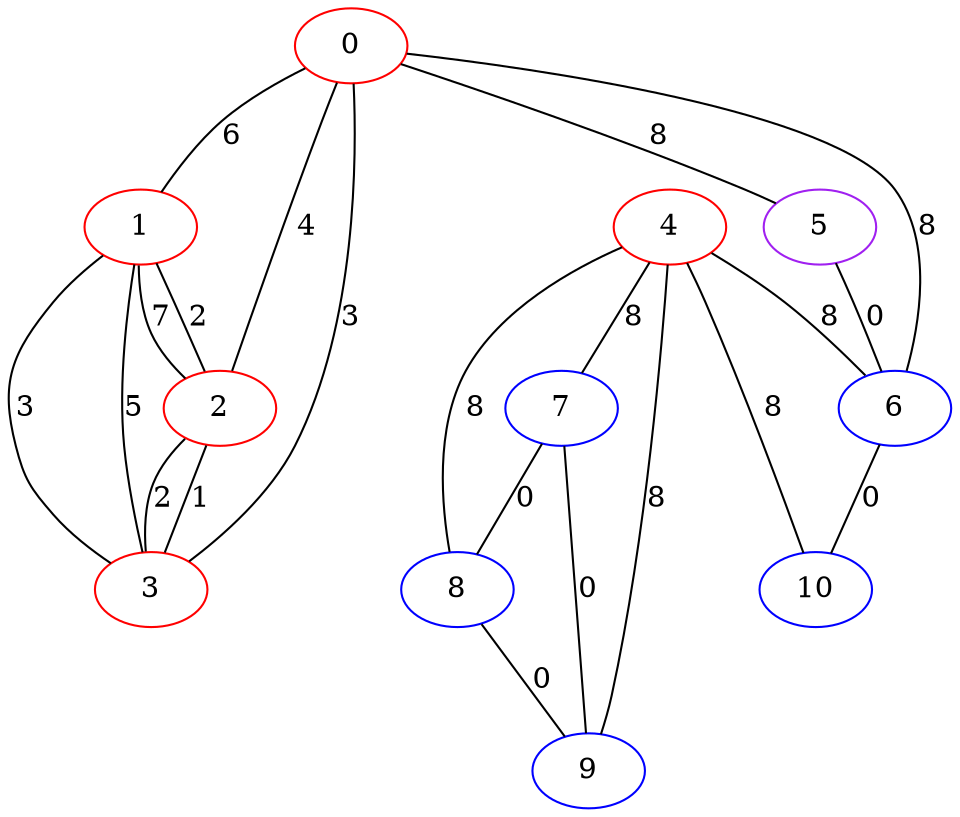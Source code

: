 graph "" {
0 [color=red, weight=1];
1 [color=red, weight=1];
2 [color=red, weight=1];
3 [color=red, weight=1];
4 [color=red, weight=1];
5 [color=purple, weight=4];
6 [color=blue, weight=3];
7 [color=blue, weight=3];
8 [color=blue, weight=3];
9 [color=blue, weight=3];
10 [color=blue, weight=3];
0 -- 1  [key=0, label=6];
0 -- 2  [key=0, label=4];
0 -- 3  [key=0, label=3];
0 -- 5  [key=0, label=8];
0 -- 6  [key=0, label=8];
1 -- 2  [key=0, label=2];
1 -- 2  [key=1, label=7];
1 -- 3  [key=0, label=3];
1 -- 3  [key=1, label=5];
2 -- 3  [key=0, label=1];
2 -- 3  [key=1, label=2];
4 -- 8  [key=0, label=8];
4 -- 9  [key=0, label=8];
4 -- 10  [key=0, label=8];
4 -- 6  [key=0, label=8];
4 -- 7  [key=0, label=8];
5 -- 6  [key=0, label=0];
6 -- 10  [key=0, label=0];
7 -- 8  [key=0, label=0];
7 -- 9  [key=0, label=0];
8 -- 9  [key=0, label=0];
}
